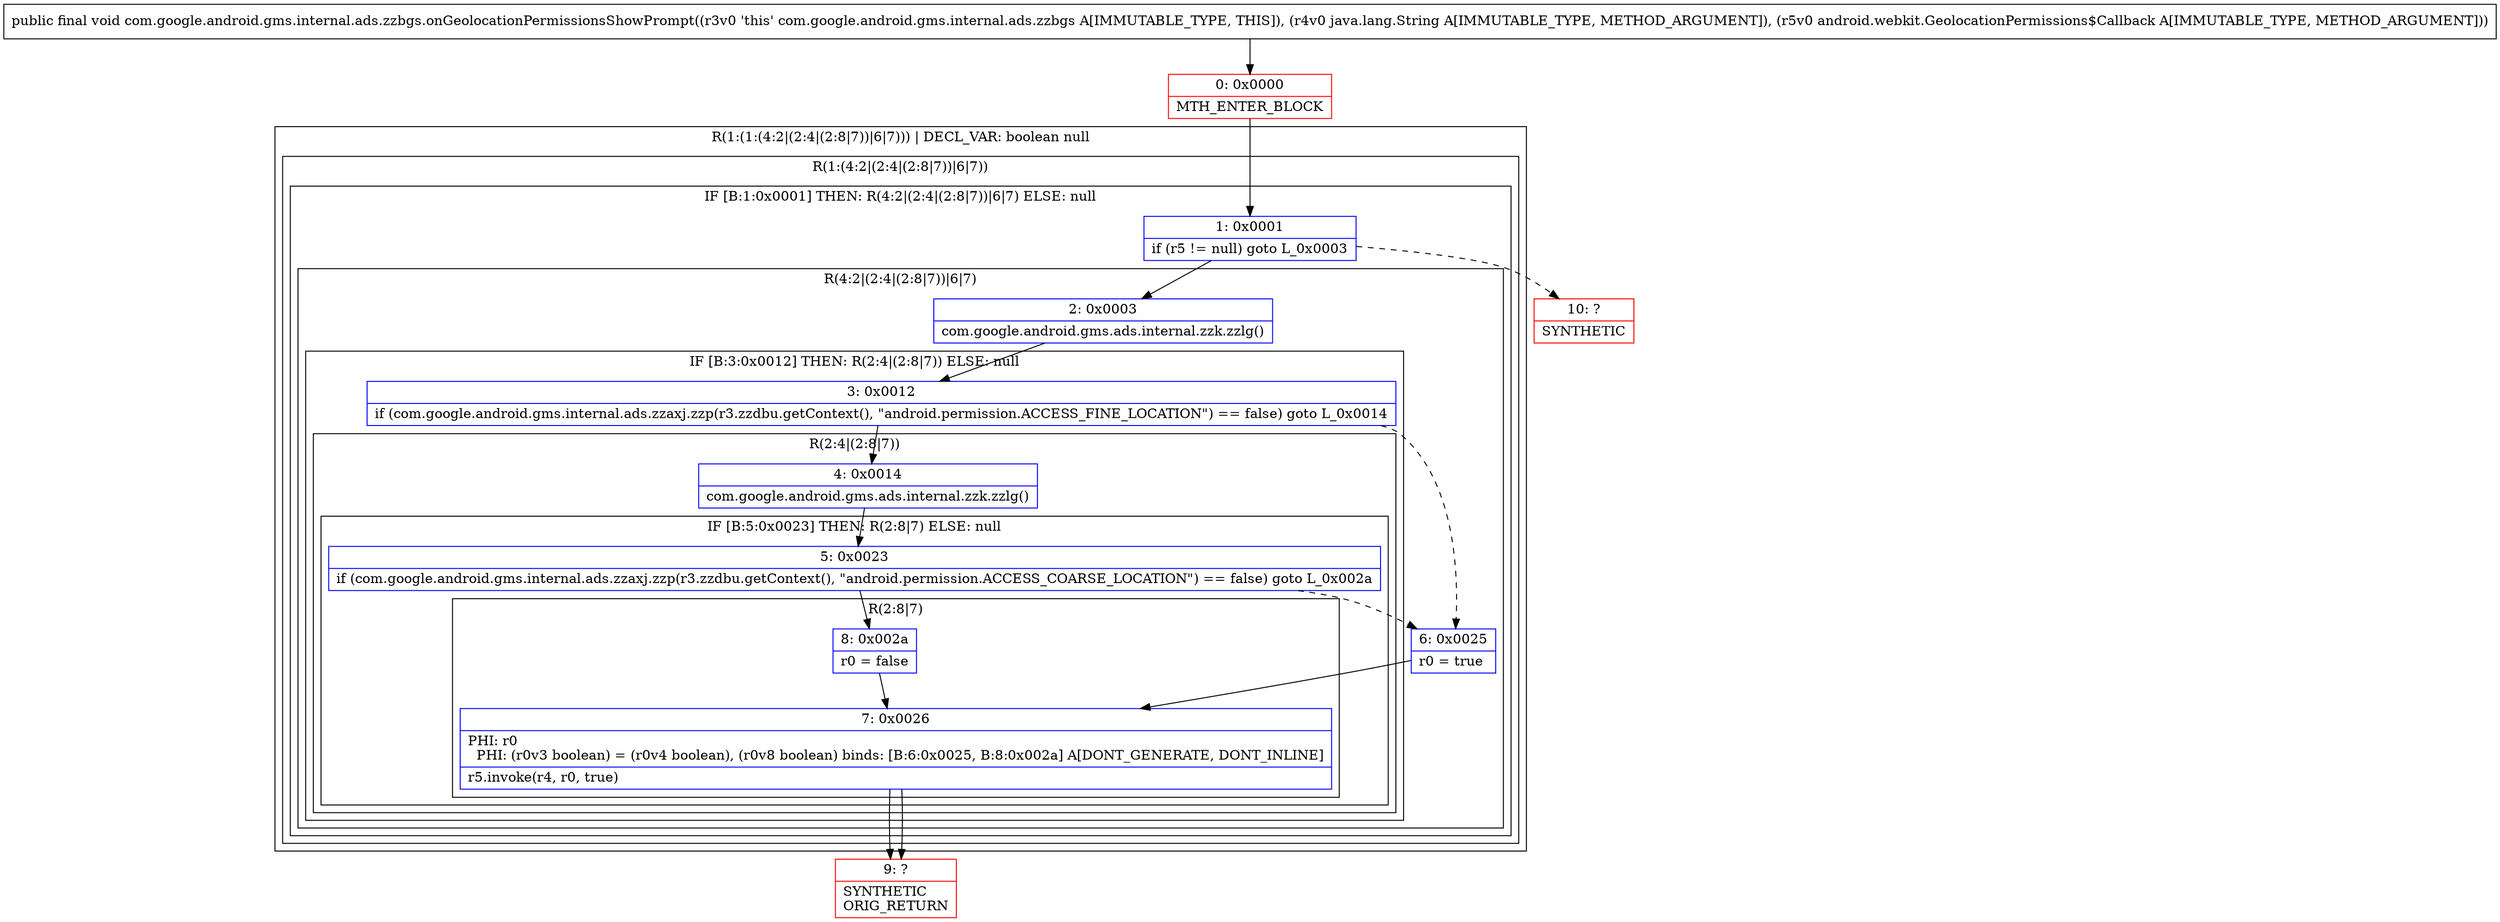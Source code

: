 digraph "CFG forcom.google.android.gms.internal.ads.zzbgs.onGeolocationPermissionsShowPrompt(Ljava\/lang\/String;Landroid\/webkit\/GeolocationPermissions$Callback;)V" {
subgraph cluster_Region_40716816 {
label = "R(1:(1:(4:2|(2:4|(2:8|7))|6|7))) | DECL_VAR: boolean null\l";
node [shape=record,color=blue];
subgraph cluster_Region_1279539106 {
label = "R(1:(4:2|(2:4|(2:8|7))|6|7))";
node [shape=record,color=blue];
subgraph cluster_IfRegion_1360879350 {
label = "IF [B:1:0x0001] THEN: R(4:2|(2:4|(2:8|7))|6|7) ELSE: null";
node [shape=record,color=blue];
Node_1 [shape=record,label="{1\:\ 0x0001|if (r5 != null) goto L_0x0003\l}"];
subgraph cluster_Region_245505973 {
label = "R(4:2|(2:4|(2:8|7))|6|7)";
node [shape=record,color=blue];
Node_2 [shape=record,label="{2\:\ 0x0003|com.google.android.gms.ads.internal.zzk.zzlg()\l}"];
subgraph cluster_IfRegion_795391021 {
label = "IF [B:3:0x0012] THEN: R(2:4|(2:8|7)) ELSE: null";
node [shape=record,color=blue];
Node_3 [shape=record,label="{3\:\ 0x0012|if (com.google.android.gms.internal.ads.zzaxj.zzp(r3.zzdbu.getContext(), \"android.permission.ACCESS_FINE_LOCATION\") == false) goto L_0x0014\l}"];
subgraph cluster_Region_1195197978 {
label = "R(2:4|(2:8|7))";
node [shape=record,color=blue];
Node_4 [shape=record,label="{4\:\ 0x0014|com.google.android.gms.ads.internal.zzk.zzlg()\l}"];
subgraph cluster_IfRegion_707367032 {
label = "IF [B:5:0x0023] THEN: R(2:8|7) ELSE: null";
node [shape=record,color=blue];
Node_5 [shape=record,label="{5\:\ 0x0023|if (com.google.android.gms.internal.ads.zzaxj.zzp(r3.zzdbu.getContext(), \"android.permission.ACCESS_COARSE_LOCATION\") == false) goto L_0x002a\l}"];
subgraph cluster_Region_1395455832 {
label = "R(2:8|7)";
node [shape=record,color=blue];
Node_8 [shape=record,label="{8\:\ 0x002a|r0 = false\l}"];
Node_7 [shape=record,label="{7\:\ 0x0026|PHI: r0 \l  PHI: (r0v3 boolean) = (r0v4 boolean), (r0v8 boolean) binds: [B:6:0x0025, B:8:0x002a] A[DONT_GENERATE, DONT_INLINE]\l|r5.invoke(r4, r0, true)\l}"];
}
}
}
}
Node_6 [shape=record,label="{6\:\ 0x0025|r0 = true\l}"];
Node_7 [shape=record,label="{7\:\ 0x0026|PHI: r0 \l  PHI: (r0v3 boolean) = (r0v4 boolean), (r0v8 boolean) binds: [B:6:0x0025, B:8:0x002a] A[DONT_GENERATE, DONT_INLINE]\l|r5.invoke(r4, r0, true)\l}"];
}
}
}
}
Node_0 [shape=record,color=red,label="{0\:\ 0x0000|MTH_ENTER_BLOCK\l}"];
Node_9 [shape=record,color=red,label="{9\:\ ?|SYNTHETIC\lORIG_RETURN\l}"];
Node_10 [shape=record,color=red,label="{10\:\ ?|SYNTHETIC\l}"];
MethodNode[shape=record,label="{public final void com.google.android.gms.internal.ads.zzbgs.onGeolocationPermissionsShowPrompt((r3v0 'this' com.google.android.gms.internal.ads.zzbgs A[IMMUTABLE_TYPE, THIS]), (r4v0 java.lang.String A[IMMUTABLE_TYPE, METHOD_ARGUMENT]), (r5v0 android.webkit.GeolocationPermissions$Callback A[IMMUTABLE_TYPE, METHOD_ARGUMENT])) }"];
MethodNode -> Node_0;
Node_1 -> Node_2;
Node_1 -> Node_10[style=dashed];
Node_2 -> Node_3;
Node_3 -> Node_4;
Node_3 -> Node_6[style=dashed];
Node_4 -> Node_5;
Node_5 -> Node_6[style=dashed];
Node_5 -> Node_8;
Node_8 -> Node_7;
Node_7 -> Node_9;
Node_6 -> Node_7;
Node_7 -> Node_9;
Node_0 -> Node_1;
}

